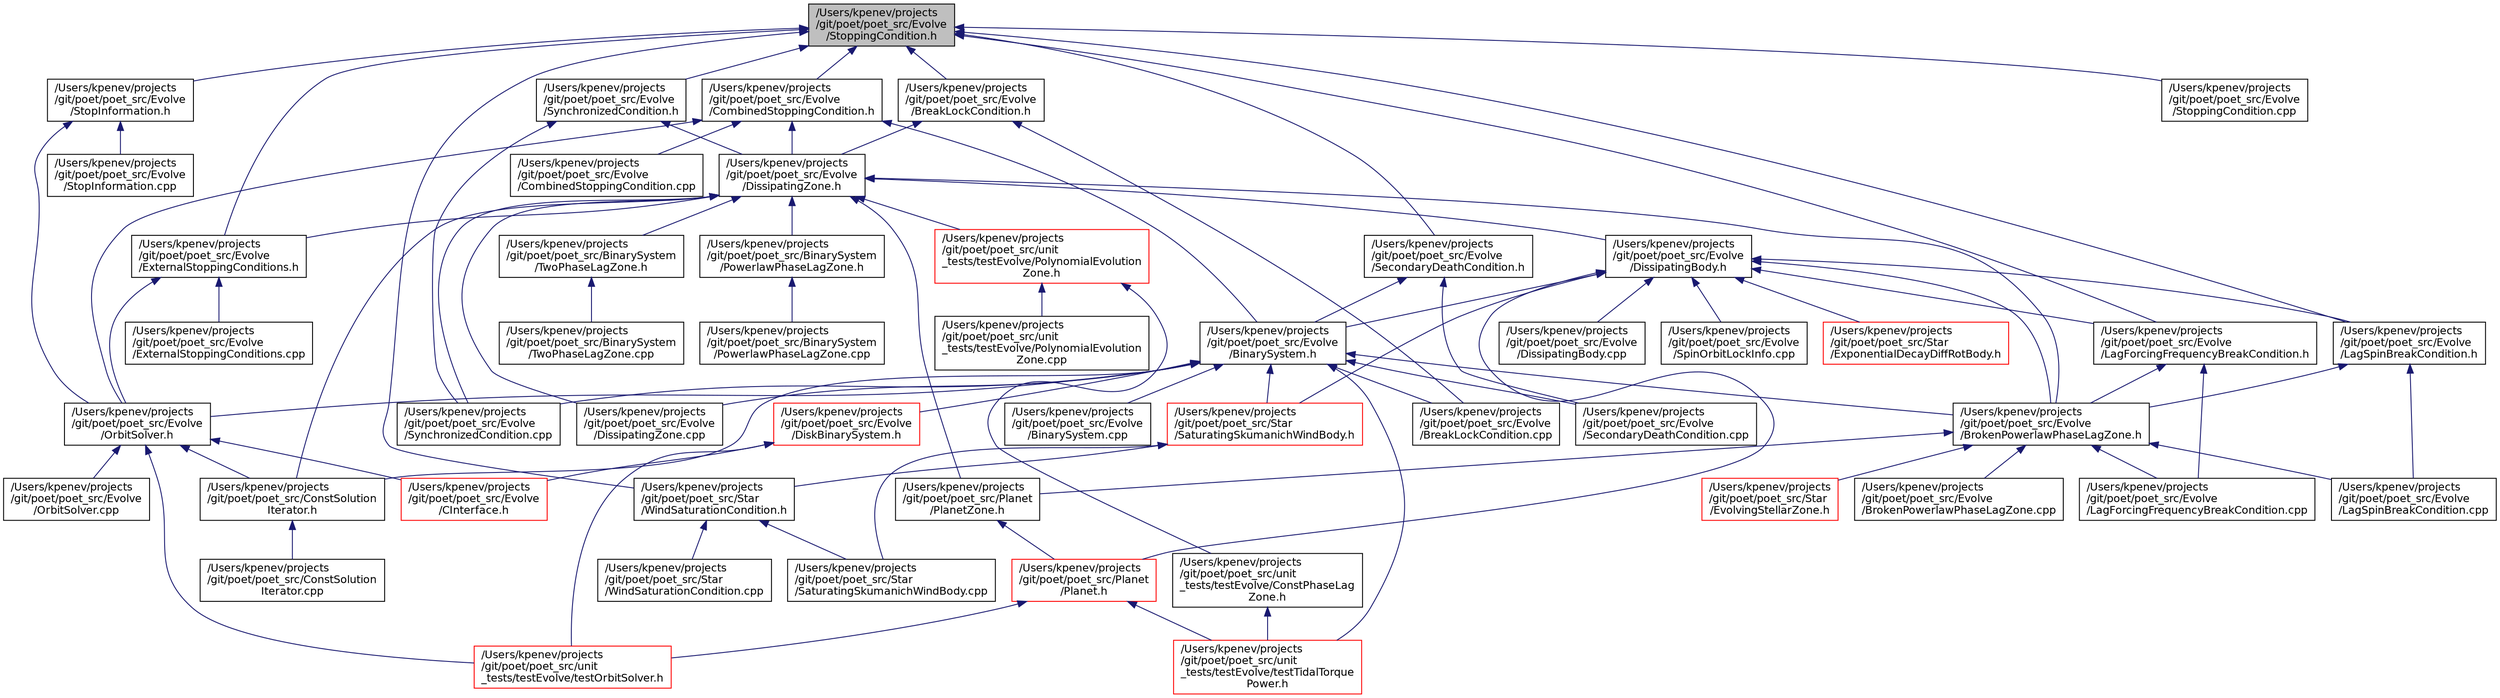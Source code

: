 digraph "/Users/kpenev/projects/git/poet/poet_src/Evolve/StoppingCondition.h"
{
 // INTERACTIVE_SVG=YES
  edge [fontname="Helvetica",fontsize="12",labelfontname="Helvetica",labelfontsize="12"];
  node [fontname="Helvetica",fontsize="12",shape=record];
  Node21 [label="/Users/kpenev/projects\l/git/poet/poet_src/Evolve\l/StoppingCondition.h",height=0.2,width=0.4,color="black", fillcolor="grey75", style="filled", fontcolor="black"];
  Node21 -> Node22 [dir="back",color="midnightblue",fontsize="12",style="solid",fontname="Helvetica"];
  Node22 [label="/Users/kpenev/projects\l/git/poet/poet_src/Evolve\l/CombinedStoppingCondition.h",height=0.2,width=0.4,color="black", fillcolor="white", style="filled",URL="$CombinedStoppingCondition_8h.html",tooltip="Declares a class for a stopping condition that combines other stopping conditions. "];
  Node22 -> Node23 [dir="back",color="midnightblue",fontsize="12",style="solid",fontname="Helvetica"];
  Node23 [label="/Users/kpenev/projects\l/git/poet/poet_src/Evolve\l/DissipatingZone.h",height=0.2,width=0.4,color="black", fillcolor="white", style="filled",URL="$DissipatingZone_8h.html",tooltip="Declares a class representing one zone of a body dissipative to tidal distortions. "];
  Node23 -> Node24 [dir="back",color="midnightblue",fontsize="12",style="solid",fontname="Helvetica"];
  Node24 [label="/Users/kpenev/projects\l/git/poet/poet_src/BinarySystem\l/PowerlawPhaseLagZone.h",height=0.2,width=0.4,color="black", fillcolor="white", style="filled",URL="$PowerlawPhaseLagZone_8h.html",tooltip="Declares the class that provides the phase lag function to DissipatingZone objects. "];
  Node24 -> Node25 [dir="back",color="midnightblue",fontsize="12",style="solid",fontname="Helvetica"];
  Node25 [label="/Users/kpenev/projects\l/git/poet/poet_src/BinarySystem\l/PowerlawPhaseLagZone.cpp",height=0.2,width=0.4,color="black", fillcolor="white", style="filled",URL="$PowerlawPhaseLagZone_8cpp_source.html"];
  Node23 -> Node26 [dir="back",color="midnightblue",fontsize="12",style="solid",fontname="Helvetica"];
  Node26 [label="/Users/kpenev/projects\l/git/poet/poet_src/BinarySystem\l/TwoPhaseLagZone.h",height=0.2,width=0.4,color="black", fillcolor="white", style="filled",URL="$TwoPhaseLagZone_8h.html",tooltip="Declares the class that provides the phase lag function to DissipatingZone objects. "];
  Node26 -> Node27 [dir="back",color="midnightblue",fontsize="12",style="solid",fontname="Helvetica"];
  Node27 [label="/Users/kpenev/projects\l/git/poet/poet_src/BinarySystem\l/TwoPhaseLagZone.cpp",height=0.2,width=0.4,color="black", fillcolor="white", style="filled",URL="$TwoPhaseLagZone_8cpp_source.html"];
  Node23 -> Node28 [dir="back",color="midnightblue",fontsize="12",style="solid",fontname="Helvetica"];
  Node28 [label="/Users/kpenev/projects\l/git/poet/poet_src/ConstSolution\lIterator.h",height=0.2,width=0.4,color="black", fillcolor="white", style="filled",URL="$ConstSolutionIterator_8h.html",tooltip="Defines the SolutionIterator class. "];
  Node28 -> Node29 [dir="back",color="midnightblue",fontsize="12",style="solid",fontname="Helvetica"];
  Node29 [label="/Users/kpenev/projects\l/git/poet/poet_src/ConstSolution\lIterator.cpp",height=0.2,width=0.4,color="black", fillcolor="white", style="filled",URL="$ConstSolutionIterator_8cpp_source.html"];
  Node23 -> Node30 [dir="back",color="midnightblue",fontsize="12",style="solid",fontname="Helvetica"];
  Node30 [label="/Users/kpenev/projects\l/git/poet/poet_src/Evolve\l/DissipatingBody.h",height=0.2,width=0.4,color="black", fillcolor="white", style="filled",URL="$DissipatingBody_8h.html",tooltip="Declares the DissipatingBody class. "];
  Node30 -> Node31 [dir="back",color="midnightblue",fontsize="12",style="solid",fontname="Helvetica"];
  Node31 [label="/Users/kpenev/projects\l/git/poet/poet_src/Evolve\l/BinarySystem.h",height=0.2,width=0.4,color="black", fillcolor="white", style="filled",URL="$BinarySystem_8h.html",tooltip="Defines the BinarySystem class. "];
  Node31 -> Node28 [dir="back",color="midnightblue",fontsize="12",style="solid",fontname="Helvetica"];
  Node31 -> Node32 [dir="back",color="midnightblue",fontsize="12",style="solid",fontname="Helvetica"];
  Node32 [label="/Users/kpenev/projects\l/git/poet/poet_src/Evolve\l/BinarySystem.cpp",height=0.2,width=0.4,color="black", fillcolor="white", style="filled",URL="$BinarySystem_8cpp.html",tooltip="The definition of some of the methods of the StellarSystem class. "];
  Node31 -> Node33 [dir="back",color="midnightblue",fontsize="12",style="solid",fontname="Helvetica"];
  Node33 [label="/Users/kpenev/projects\l/git/poet/poet_src/Evolve\l/BreakLockCondition.cpp",height=0.2,width=0.4,color="black", fillcolor="white", style="filled",URL="$BreakLockCondition_8cpp_source.html"];
  Node31 -> Node34 [dir="back",color="midnightblue",fontsize="12",style="solid",fontname="Helvetica"];
  Node34 [label="/Users/kpenev/projects\l/git/poet/poet_src/Evolve\l/BrokenPowerlawPhaseLagZone.h",height=0.2,width=0.4,color="black", fillcolor="white", style="filled",URL="$BrokenPowerlawPhaseLagZone_8h.html",tooltip="Declares the class that provides the phase lag function to DissipatingZone objects. "];
  Node34 -> Node35 [dir="back",color="midnightblue",fontsize="12",style="solid",fontname="Helvetica"];
  Node35 [label="/Users/kpenev/projects\l/git/poet/poet_src/Evolve\l/BrokenPowerlawPhaseLagZone.cpp",height=0.2,width=0.4,color="black", fillcolor="white", style="filled",URL="$BrokenPowerlawPhaseLagZone_8cpp_source.html"];
  Node34 -> Node36 [dir="back",color="midnightblue",fontsize="12",style="solid",fontname="Helvetica"];
  Node36 [label="/Users/kpenev/projects\l/git/poet/poet_src/Star\l/EvolvingStellarZone.h",height=0.2,width=0.4,color="red", fillcolor="white", style="filled",URL="$EvolvingStellarZone_8h.html",tooltip="Declares a base class for all stellar zones. "];
  Node34 -> Node53 [dir="back",color="midnightblue",fontsize="12",style="solid",fontname="Helvetica"];
  Node53 [label="/Users/kpenev/projects\l/git/poet/poet_src/Planet\l/PlanetZone.h",height=0.2,width=0.4,color="black", fillcolor="white", style="filled",URL="$PlanetZone_8h.html",tooltip="Declares a class for the single zone of LockedPlanet objects. "];
  Node53 -> Node54 [dir="back",color="midnightblue",fontsize="12",style="solid",fontname="Helvetica"];
  Node54 [label="/Users/kpenev/projects\l/git/poet/poet_src/Planet\l/Planet.h",height=0.2,width=0.4,color="red", fillcolor="white", style="filled",URL="$Planet_8h.html",tooltip="Declares a class for planets that are always locked to the orbit. "];
  Node54 -> Node49 [dir="back",color="midnightblue",fontsize="12",style="solid",fontname="Helvetica"];
  Node49 [label="/Users/kpenev/projects\l/git/poet/poet_src/unit\l_tests/testEvolve/testOrbitSolver.h",height=0.2,width=0.4,color="red", fillcolor="white", style="filled",URL="$testOrbitSolver_8h.html",tooltip="Declares the test suite that exercises the OrbitSolver class and some other clasess necessary to acco..."];
  Node54 -> Node56 [dir="back",color="midnightblue",fontsize="12",style="solid",fontname="Helvetica"];
  Node56 [label="/Users/kpenev/projects\l/git/poet/poet_src/unit\l_tests/testEvolve/testTidalTorque\lPower.h",height=0.2,width=0.4,color="red", fillcolor="white", style="filled",URL="$testTidalTorquePower_8h.html",tooltip="Declare a unit tests class that check the calculations of tidal torque and power. ..."];
  Node34 -> Node58 [dir="back",color="midnightblue",fontsize="12",style="solid",fontname="Helvetica"];
  Node58 [label="/Users/kpenev/projects\l/git/poet/poet_src/Evolve\l/LagForcingFrequencyBreakCondition.cpp",height=0.2,width=0.4,color="black", fillcolor="white", style="filled",URL="$LagForcingFrequencyBreakCondition_8cpp.html",tooltip="Definitions of some of the methods of the LagForcingFrequencyBreakCondition class. "];
  Node34 -> Node59 [dir="back",color="midnightblue",fontsize="12",style="solid",fontname="Helvetica"];
  Node59 [label="/Users/kpenev/projects\l/git/poet/poet_src/Evolve\l/LagSpinBreakCondition.cpp",height=0.2,width=0.4,color="black", fillcolor="white", style="filled",URL="$LagSpinBreakCondition_8cpp_source.html"];
  Node31 -> Node60 [dir="back",color="midnightblue",fontsize="12",style="solid",fontname="Helvetica"];
  Node60 [label="/Users/kpenev/projects\l/git/poet/poet_src/Evolve\l/DiskBinarySystem.h",height=0.2,width=0.4,color="red", fillcolor="white", style="filled",URL="$DiskBinarySystem_8h.html",tooltip="Declares a class of binary systems which start with a disk-locked star which is then released and at ..."];
  Node60 -> Node40 [dir="back",color="midnightblue",fontsize="12",style="solid",fontname="Helvetica"];
  Node40 [label="/Users/kpenev/projects\l/git/poet/poet_src/Evolve\l/CInterface.h",height=0.2,width=0.4,color="red", fillcolor="white", style="filled",URL="$Evolve_2CInterface_8h.html",tooltip="Declare C-style functions for accessing the functionality of the Evolve library. "];
  Node60 -> Node49 [dir="back",color="midnightblue",fontsize="12",style="solid",fontname="Helvetica"];
  Node31 -> Node62 [dir="back",color="midnightblue",fontsize="12",style="solid",fontname="Helvetica"];
  Node62 [label="/Users/kpenev/projects\l/git/poet/poet_src/Evolve\l/OrbitSolver.h",height=0.2,width=0.4,color="black", fillcolor="white", style="filled",URL="$OrbitSolver_8h.html",tooltip="Defines the OrbitSolver class, the various stopping conditions and a number of other classes used whi..."];
  Node62 -> Node28 [dir="back",color="midnightblue",fontsize="12",style="solid",fontname="Helvetica"];
  Node62 -> Node40 [dir="back",color="midnightblue",fontsize="12",style="solid",fontname="Helvetica"];
  Node62 -> Node63 [dir="back",color="midnightblue",fontsize="12",style="solid",fontname="Helvetica"];
  Node63 [label="/Users/kpenev/projects\l/git/poet/poet_src/Evolve\l/OrbitSolver.cpp",height=0.2,width=0.4,color="black", fillcolor="white", style="filled",URL="$OrbitSolver_8cpp.html",tooltip="Implements some of the members of the OrbitSolver class, the various stopping conditions and a number..."];
  Node62 -> Node49 [dir="back",color="midnightblue",fontsize="12",style="solid",fontname="Helvetica"];
  Node31 -> Node64 [dir="back",color="midnightblue",fontsize="12",style="solid",fontname="Helvetica"];
  Node64 [label="/Users/kpenev/projects\l/git/poet/poet_src/Star\l/SaturatingSkumanichWindBody.h",height=0.2,width=0.4,color="red", fillcolor="white", style="filled",URL="$SaturatingSkumanichWindBody_8h.html",tooltip="Decrales a body subject to angular momentum loss . "];
  Node64 -> Node65 [dir="back",color="midnightblue",fontsize="12",style="solid",fontname="Helvetica"];
  Node65 [label="/Users/kpenev/projects\l/git/poet/poet_src/Star\l/SaturatingSkumanichWindBody.cpp",height=0.2,width=0.4,color="black", fillcolor="white", style="filled",URL="$SaturatingSkumanichWindBody_8cpp.html",tooltip="Definitions of some of the methods of StaturatingSkumanichWindBody. "];
  Node64 -> Node66 [dir="back",color="midnightblue",fontsize="12",style="solid",fontname="Helvetica"];
  Node66 [label="/Users/kpenev/projects\l/git/poet/poet_src/Star\l/WindSaturationCondition.h",height=0.2,width=0.4,color="black", fillcolor="white", style="filled",URL="$WindSaturationCondition_8h.html",tooltip="Declaration of a stopping condition monitoring for the surface spin of a star crossing the wind satur..."];
  Node66 -> Node65 [dir="back",color="midnightblue",fontsize="12",style="solid",fontname="Helvetica"];
  Node66 -> Node67 [dir="back",color="midnightblue",fontsize="12",style="solid",fontname="Helvetica"];
  Node67 [label="/Users/kpenev/projects\l/git/poet/poet_src/Star\l/WindSaturationCondition.cpp",height=0.2,width=0.4,color="black", fillcolor="white", style="filled",URL="$WindSaturationCondition_8cpp.html",tooltip="Definitions of some of the methods of WindSaturationCondition. "];
  Node31 -> Node69 [dir="back",color="midnightblue",fontsize="12",style="solid",fontname="Helvetica"];
  Node69 [label="/Users/kpenev/projects\l/git/poet/poet_src/Evolve\l/DissipatingZone.cpp",height=0.2,width=0.4,color="black", fillcolor="white", style="filled",URL="$DissipatingZone_8cpp_source.html"];
  Node31 -> Node70 [dir="back",color="midnightblue",fontsize="12",style="solid",fontname="Helvetica"];
  Node70 [label="/Users/kpenev/projects\l/git/poet/poet_src/Evolve\l/SecondaryDeathCondition.cpp",height=0.2,width=0.4,color="black", fillcolor="white", style="filled",URL="$SecondaryDeathCondition_8cpp_source.html"];
  Node31 -> Node71 [dir="back",color="midnightblue",fontsize="12",style="solid",fontname="Helvetica"];
  Node71 [label="/Users/kpenev/projects\l/git/poet/poet_src/Evolve\l/SynchronizedCondition.cpp",height=0.2,width=0.4,color="black", fillcolor="white", style="filled",URL="$SynchronizedCondition_8cpp_source.html"];
  Node31 -> Node56 [dir="back",color="midnightblue",fontsize="12",style="solid",fontname="Helvetica"];
  Node30 -> Node34 [dir="back",color="midnightblue",fontsize="12",style="solid",fontname="Helvetica"];
  Node30 -> Node72 [dir="back",color="midnightblue",fontsize="12",style="solid",fontname="Helvetica"];
  Node72 [label="/Users/kpenev/projects\l/git/poet/poet_src/Evolve\l/LagForcingFrequencyBreakCondition.h",height=0.2,width=0.4,color="black", fillcolor="white", style="filled",URL="$LagForcingFrequencyBreakCondition_8h.html",tooltip="Declares a stopping condition satisfied when a forcing frequency reaches a critical value..."];
  Node72 -> Node34 [dir="back",color="midnightblue",fontsize="12",style="solid",fontname="Helvetica"];
  Node72 -> Node58 [dir="back",color="midnightblue",fontsize="12",style="solid",fontname="Helvetica"];
  Node30 -> Node73 [dir="back",color="midnightblue",fontsize="12",style="solid",fontname="Helvetica"];
  Node73 [label="/Users/kpenev/projects\l/git/poet/poet_src/Evolve\l/LagSpinBreakCondition.h",height=0.2,width=0.4,color="black", fillcolor="white", style="filled",URL="$LagSpinBreakCondition_8h.html",tooltip="Declares a stopping condition monitoring for critical spin frequencies. "];
  Node73 -> Node34 [dir="back",color="midnightblue",fontsize="12",style="solid",fontname="Helvetica"];
  Node73 -> Node59 [dir="back",color="midnightblue",fontsize="12",style="solid",fontname="Helvetica"];
  Node30 -> Node64 [dir="back",color="midnightblue",fontsize="12",style="solid",fontname="Helvetica"];
  Node30 -> Node74 [dir="back",color="midnightblue",fontsize="12",style="solid",fontname="Helvetica"];
  Node74 [label="/Users/kpenev/projects\l/git/poet/poet_src/Star\l/ExponentialDecayDiffRotBody.h",height=0.2,width=0.4,color="red", fillcolor="white", style="filled",URL="$ExponentialDecayDiffRotBody_8h.html",tooltip="Declares a DissipatingBody with exponentially decaying differential rotation coupling. "];
  Node30 -> Node54 [dir="back",color="midnightblue",fontsize="12",style="solid",fontname="Helvetica"];
  Node30 -> Node76 [dir="back",color="midnightblue",fontsize="12",style="solid",fontname="Helvetica"];
  Node76 [label="/Users/kpenev/projects\l/git/poet/poet_src/Evolve\l/DissipatingBody.cpp",height=0.2,width=0.4,color="black", fillcolor="white", style="filled",URL="$DissipatingBody_8cpp_source.html"];
  Node30 -> Node77 [dir="back",color="midnightblue",fontsize="12",style="solid",fontname="Helvetica"];
  Node77 [label="/Users/kpenev/projects\l/git/poet/poet_src/Evolve\l/SpinOrbitLockInfo.cpp",height=0.2,width=0.4,color="black", fillcolor="white", style="filled",URL="$SpinOrbitLockInfo_8cpp_source.html"];
  Node23 -> Node34 [dir="back",color="midnightblue",fontsize="12",style="solid",fontname="Helvetica"];
  Node23 -> Node78 [dir="back",color="midnightblue",fontsize="12",style="solid",fontname="Helvetica"];
  Node78 [label="/Users/kpenev/projects\l/git/poet/poet_src/Evolve\l/ExternalStoppingConditions.h",height=0.2,width=0.4,color="black", fillcolor="white", style="filled",URL="$ExternalStoppingConditions_8h.html",tooltip="Users can define any stopping condition they wish the evolution to search for in this file..."];
  Node78 -> Node62 [dir="back",color="midnightblue",fontsize="12",style="solid",fontname="Helvetica"];
  Node78 -> Node79 [dir="back",color="midnightblue",fontsize="12",style="solid",fontname="Helvetica"];
  Node79 [label="/Users/kpenev/projects\l/git/poet/poet_src/Evolve\l/ExternalStoppingConditions.cpp",height=0.2,width=0.4,color="black", fillcolor="white", style="filled",URL="$ExternalStoppingConditions_8cpp_source.html"];
  Node23 -> Node53 [dir="back",color="midnightblue",fontsize="12",style="solid",fontname="Helvetica"];
  Node23 -> Node69 [dir="back",color="midnightblue",fontsize="12",style="solid",fontname="Helvetica"];
  Node23 -> Node71 [dir="back",color="midnightblue",fontsize="12",style="solid",fontname="Helvetica"];
  Node23 -> Node80 [dir="back",color="midnightblue",fontsize="12",style="solid",fontname="Helvetica"];
  Node80 [label="/Users/kpenev/projects\l/git/poet/poet_src/unit\l_tests/testEvolve/PolynomialEvolution\lZone.h",height=0.2,width=0.4,color="red", fillcolor="white", style="filled",URL="$PolynomialEvolutionZone_8h.html",tooltip="Declare a dissipative zone class where the mass and radius evolution are given by a polynomial..."];
  Node80 -> Node81 [dir="back",color="midnightblue",fontsize="12",style="solid",fontname="Helvetica"];
  Node81 [label="/Users/kpenev/projects\l/git/poet/poet_src/unit\l_tests/testEvolve/ConstPhaseLag\lZone.h",height=0.2,width=0.4,color="black", fillcolor="white", style="filled",URL="$ConstPhaseLagZone_8h.html",tooltip="Declare a dissipative zone class with polynomial evolution with a constant phase lag. "];
  Node81 -> Node56 [dir="back",color="midnightblue",fontsize="12",style="solid",fontname="Helvetica"];
  Node80 -> Node82 [dir="back",color="midnightblue",fontsize="12",style="solid",fontname="Helvetica"];
  Node82 [label="/Users/kpenev/projects\l/git/poet/poet_src/unit\l_tests/testEvolve/PolynomialEvolution\lZone.cpp",height=0.2,width=0.4,color="black", fillcolor="white", style="filled",URL="$PolynomialEvolutionZone_8cpp.html",tooltip="Define the non-inlnine methods of PolynomialEvolutionZone. "];
  Node22 -> Node31 [dir="back",color="midnightblue",fontsize="12",style="solid",fontname="Helvetica"];
  Node22 -> Node62 [dir="back",color="midnightblue",fontsize="12",style="solid",fontname="Helvetica"];
  Node22 -> Node84 [dir="back",color="midnightblue",fontsize="12",style="solid",fontname="Helvetica"];
  Node84 [label="/Users/kpenev/projects\l/git/poet/poet_src/Evolve\l/CombinedStoppingCondition.cpp",height=0.2,width=0.4,color="black", fillcolor="white", style="filled",URL="$CombinedStoppingCondition_8cpp_source.html"];
  Node21 -> Node85 [dir="back",color="midnightblue",fontsize="12",style="solid",fontname="Helvetica"];
  Node85 [label="/Users/kpenev/projects\l/git/poet/poet_src/Evolve\l/BreakLockCondition.h",height=0.2,width=0.4,color="black", fillcolor="white", style="filled",URL="$BreakLockCondition_8h.html",tooltip="Declares a class for a stopping condition monitoring when a locked zone loses the lock..."];
  Node85 -> Node23 [dir="back",color="midnightblue",fontsize="12",style="solid",fontname="Helvetica"];
  Node85 -> Node33 [dir="back",color="midnightblue",fontsize="12",style="solid",fontname="Helvetica"];
  Node21 -> Node86 [dir="back",color="midnightblue",fontsize="12",style="solid",fontname="Helvetica"];
  Node86 [label="/Users/kpenev/projects\l/git/poet/poet_src/Evolve\l/SynchronizedCondition.h",height=0.2,width=0.4,color="black", fillcolor="white", style="filled",URL="$SynchronizedCondition_8h.html",tooltip="Declares a stopping condition monitoring spin-orbit synchronization. "];
  Node86 -> Node23 [dir="back",color="midnightblue",fontsize="12",style="solid",fontname="Helvetica"];
  Node86 -> Node71 [dir="back",color="midnightblue",fontsize="12",style="solid",fontname="Helvetica"];
  Node21 -> Node87 [dir="back",color="midnightblue",fontsize="12",style="solid",fontname="Helvetica"];
  Node87 [label="/Users/kpenev/projects\l/git/poet/poet_src/Evolve\l/SecondaryDeathCondition.h",height=0.2,width=0.4,color="black", fillcolor="white", style="filled",URL="$SecondaryDeathCondition_8h.html",tooltip="Declares a stopping condition class monitoring for the death of the secondary object. "];
  Node87 -> Node31 [dir="back",color="midnightblue",fontsize="12",style="solid",fontname="Helvetica"];
  Node87 -> Node70 [dir="back",color="midnightblue",fontsize="12",style="solid",fontname="Helvetica"];
  Node21 -> Node72 [dir="back",color="midnightblue",fontsize="12",style="solid",fontname="Helvetica"];
  Node21 -> Node73 [dir="back",color="midnightblue",fontsize="12",style="solid",fontname="Helvetica"];
  Node21 -> Node78 [dir="back",color="midnightblue",fontsize="12",style="solid",fontname="Helvetica"];
  Node21 -> Node88 [dir="back",color="midnightblue",fontsize="12",style="solid",fontname="Helvetica"];
  Node88 [label="/Users/kpenev/projects\l/git/poet/poet_src/Evolve\l/StopInformation.h",height=0.2,width=0.4,color="black", fillcolor="white", style="filled",URL="$StopInformation_8h.html",tooltip="Declares the StopInformation class. "];
  Node88 -> Node62 [dir="back",color="midnightblue",fontsize="12",style="solid",fontname="Helvetica"];
  Node88 -> Node89 [dir="back",color="midnightblue",fontsize="12",style="solid",fontname="Helvetica"];
  Node89 [label="/Users/kpenev/projects\l/git/poet/poet_src/Evolve\l/StopInformation.cpp",height=0.2,width=0.4,color="black", fillcolor="white", style="filled",URL="$StopInformation_8cpp_source.html"];
  Node21 -> Node90 [dir="back",color="midnightblue",fontsize="12",style="solid",fontname="Helvetica"];
  Node90 [label="/Users/kpenev/projects\l/git/poet/poet_src/Evolve\l/StoppingCondition.cpp",height=0.2,width=0.4,color="black", fillcolor="white", style="filled",URL="$StoppingCondition_8cpp.html",tooltip="The implementations of the various stopping condition methods. "];
  Node21 -> Node66 [dir="back",color="midnightblue",fontsize="12",style="solid",fontname="Helvetica"];
}
